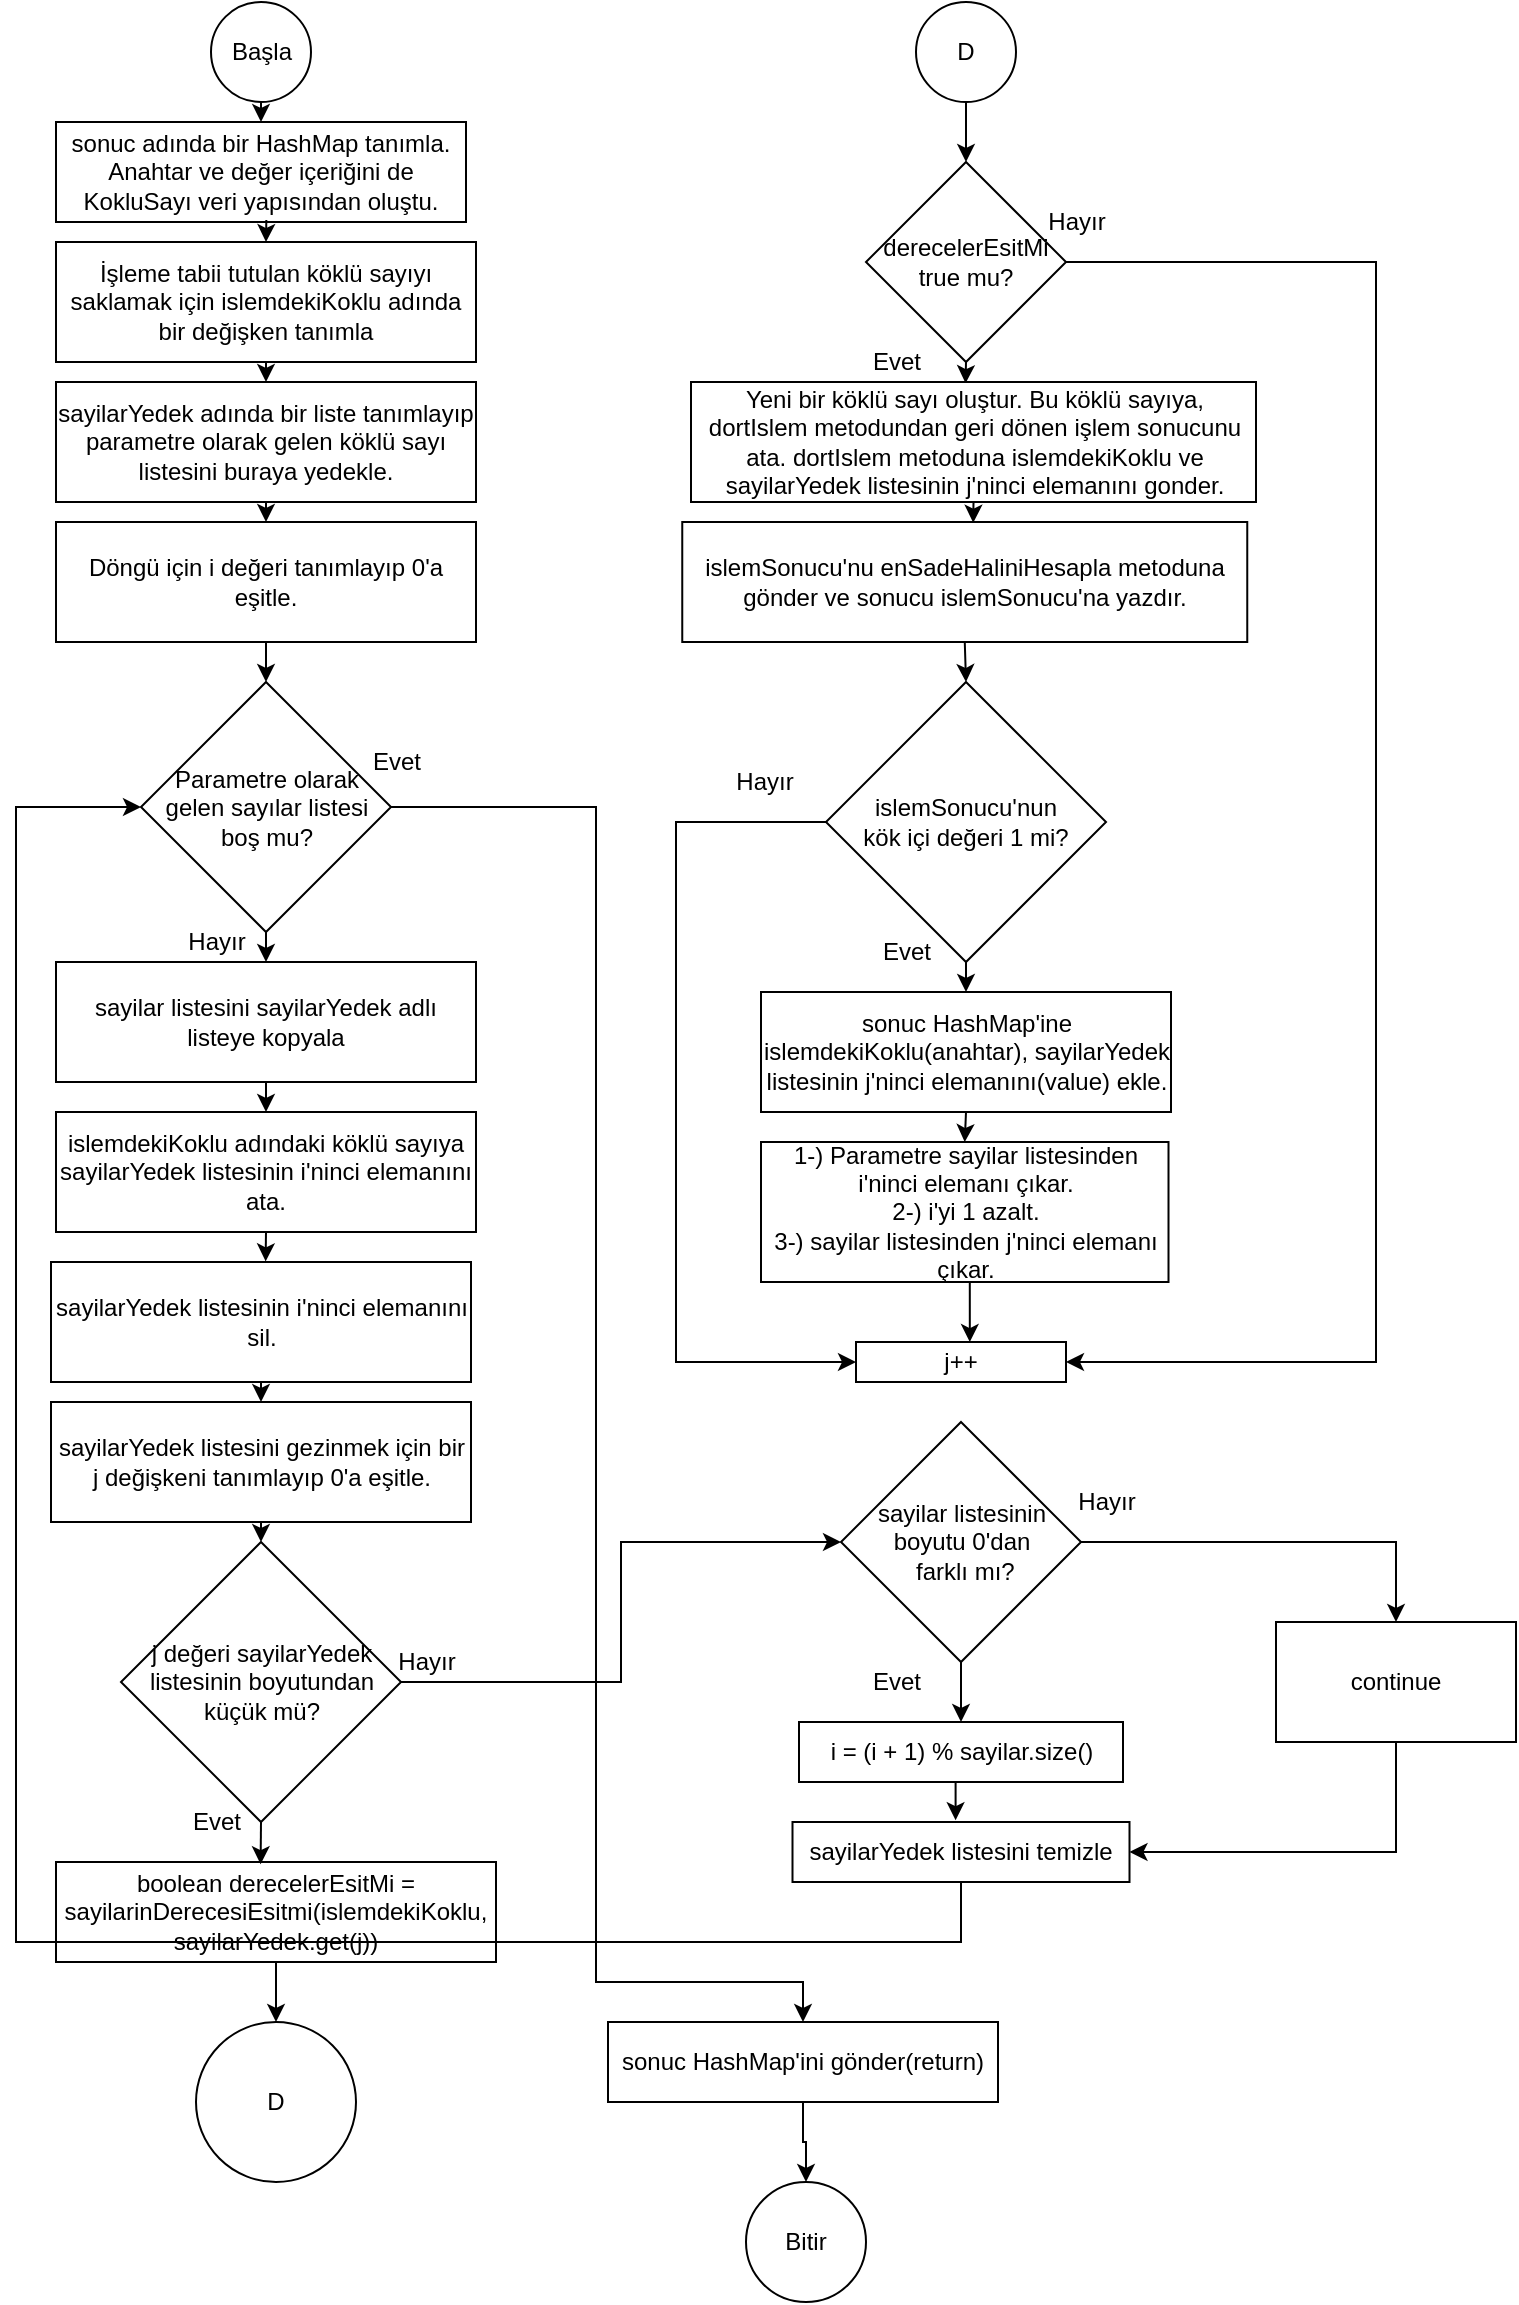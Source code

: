 <mxfile version="14.9.7" type="device"><diagram id="Z6JruS3CTJEDjbUCRckk" name="Page-1"><mxGraphModel dx="1252" dy="618" grid="1" gridSize="10" guides="1" tooltips="1" connect="1" arrows="1" fold="1" page="1" pageScale="1" pageWidth="827" pageHeight="1169" math="0" shadow="0"><root><mxCell id="0"/><mxCell id="1" parent="0"/><mxCell id="UYm-ts-X3hFf8JN5GFS6-1" value="Başla" style="ellipse;whiteSpace=wrap;html=1;aspect=fixed;" vertex="1" parent="1"><mxGeometry x="117.5" width="50" height="50" as="geometry"/></mxCell><mxCell id="UYm-ts-X3hFf8JN5GFS6-2" value="sonuc adında bir HashMap tanımla. Anahtar ve değer içeriğini de KokluSayı veri yapısından oluştu." style="rounded=0;whiteSpace=wrap;html=1;" vertex="1" parent="1"><mxGeometry x="40" y="60" width="205" height="50" as="geometry"/></mxCell><mxCell id="UYm-ts-X3hFf8JN5GFS6-4" value="İşleme tabii tutulan köklü sayıyı saklamak için islemdekiKoklu adında bir değişken tanımla" style="rounded=0;whiteSpace=wrap;html=1;" vertex="1" parent="1"><mxGeometry x="40" y="120" width="210" height="60" as="geometry"/></mxCell><mxCell id="UYm-ts-X3hFf8JN5GFS6-5" value="sayilarYedek adında bir liste tanımlayıp parametre olarak gelen köklü sayı listesini buraya yedekle." style="rounded=0;whiteSpace=wrap;html=1;" vertex="1" parent="1"><mxGeometry x="40" y="190" width="210" height="60" as="geometry"/></mxCell><mxCell id="UYm-ts-X3hFf8JN5GFS6-6" value="Döngü için i değeri tanımlayıp 0'a eşitle." style="rounded=0;whiteSpace=wrap;html=1;" vertex="1" parent="1"><mxGeometry x="40" y="260" width="210" height="60" as="geometry"/></mxCell><mxCell id="UYm-ts-X3hFf8JN5GFS6-58" style="edgeStyle=orthogonalEdgeStyle;rounded=0;orthogonalLoop=1;jettySize=auto;html=1;exitX=1;exitY=0.5;exitDx=0;exitDy=0;entryX=0.5;entryY=0;entryDx=0;entryDy=0;" edge="1" parent="1" source="UYm-ts-X3hFf8JN5GFS6-7" target="UYm-ts-X3hFf8JN5GFS6-53"><mxGeometry relative="1" as="geometry"><Array as="points"><mxPoint x="310" y="403"/><mxPoint x="310" y="990"/><mxPoint x="414" y="990"/></Array></mxGeometry></mxCell><mxCell id="UYm-ts-X3hFf8JN5GFS6-7" value="Parametre olarak&lt;br&gt;gelen sayılar listesi&lt;br&gt;boş mu?" style="rhombus;whiteSpace=wrap;html=1;" vertex="1" parent="1"><mxGeometry x="82.5" y="340" width="125" height="125" as="geometry"/></mxCell><mxCell id="UYm-ts-X3hFf8JN5GFS6-8" value="Hayır" style="text;html=1;align=center;verticalAlign=middle;resizable=0;points=[];autosize=1;strokeColor=none;" vertex="1" parent="1"><mxGeometry x="100" y="460" width="40" height="20" as="geometry"/></mxCell><mxCell id="UYm-ts-X3hFf8JN5GFS6-9" value="sayilar listesini sayilarYedek adlı listeye kopyala" style="rounded=0;whiteSpace=wrap;html=1;" vertex="1" parent="1"><mxGeometry x="40" y="480" width="210" height="60" as="geometry"/></mxCell><mxCell id="UYm-ts-X3hFf8JN5GFS6-10" value="islemdekiKoklu adındaki köklü sayıya sayilarYedek listesinin i'ninci elemanını ata." style="rounded=0;whiteSpace=wrap;html=1;" vertex="1" parent="1"><mxGeometry x="40" y="555" width="210" height="60" as="geometry"/></mxCell><mxCell id="UYm-ts-X3hFf8JN5GFS6-11" value="sayilarYedek listesinin i'ninci elemanını sil." style="rounded=0;whiteSpace=wrap;html=1;" vertex="1" parent="1"><mxGeometry x="37.5" y="630" width="210" height="60" as="geometry"/></mxCell><mxCell id="UYm-ts-X3hFf8JN5GFS6-12" value="sayilarYedek listesini gezinmek için bir j değişkeni tanımlayıp 0'a eşitle." style="rounded=0;whiteSpace=wrap;html=1;" vertex="1" parent="1"><mxGeometry x="37.5" y="700" width="210" height="60" as="geometry"/></mxCell><mxCell id="UYm-ts-X3hFf8JN5GFS6-65" style="edgeStyle=orthogonalEdgeStyle;rounded=0;orthogonalLoop=1;jettySize=auto;html=1;exitX=1;exitY=0.5;exitDx=0;exitDy=0;entryX=0;entryY=0.5;entryDx=0;entryDy=0;" edge="1" parent="1" source="UYm-ts-X3hFf8JN5GFS6-13" target="UYm-ts-X3hFf8JN5GFS6-44"><mxGeometry relative="1" as="geometry"/></mxCell><mxCell id="UYm-ts-X3hFf8JN5GFS6-13" value="j değeri sayilarYedek listesinin boyutundan küçük mü?" style="rhombus;whiteSpace=wrap;html=1;" vertex="1" parent="1"><mxGeometry x="72.5" y="770" width="140" height="140" as="geometry"/></mxCell><mxCell id="UYm-ts-X3hFf8JN5GFS6-14" value="Evet" style="text;html=1;align=center;verticalAlign=middle;resizable=0;points=[];autosize=1;strokeColor=none;" vertex="1" parent="1"><mxGeometry x="100" y="900" width="40" height="20" as="geometry"/></mxCell><mxCell id="UYm-ts-X3hFf8JN5GFS6-15" value="boolean derecelerEsitMi = sayilarinDerecesiEsitmi(islemdekiKoklu, sayilarYedek.get(j))" style="rounded=0;whiteSpace=wrap;html=1;" vertex="1" parent="1"><mxGeometry x="40" y="930" width="220" height="50" as="geometry"/></mxCell><mxCell id="UYm-ts-X3hFf8JN5GFS6-16" value="" style="endArrow=classic;html=1;exitX=0.5;exitY=1;exitDx=0;exitDy=0;entryX=0.5;entryY=0;entryDx=0;entryDy=0;" edge="1" parent="1" source="UYm-ts-X3hFf8JN5GFS6-1" target="UYm-ts-X3hFf8JN5GFS6-2"><mxGeometry width="50" height="50" relative="1" as="geometry"><mxPoint x="170" y="80" as="sourcePoint"/><mxPoint x="220" y="30" as="targetPoint"/></mxGeometry></mxCell><mxCell id="UYm-ts-X3hFf8JN5GFS6-17" value="" style="endArrow=classic;html=1;exitX=0.513;exitY=0.98;exitDx=0;exitDy=0;entryX=0.5;entryY=0;entryDx=0;entryDy=0;exitPerimeter=0;" edge="1" parent="1" source="UYm-ts-X3hFf8JN5GFS6-2" target="UYm-ts-X3hFf8JN5GFS6-4"><mxGeometry width="50" height="50" relative="1" as="geometry"><mxPoint x="170" y="140" as="sourcePoint"/><mxPoint x="220" y="90" as="targetPoint"/></mxGeometry></mxCell><mxCell id="UYm-ts-X3hFf8JN5GFS6-18" value="" style="endArrow=classic;html=1;exitX=0.5;exitY=1;exitDx=0;exitDy=0;entryX=0.5;entryY=0;entryDx=0;entryDy=0;" edge="1" parent="1" source="UYm-ts-X3hFf8JN5GFS6-4" target="UYm-ts-X3hFf8JN5GFS6-5"><mxGeometry width="50" height="50" relative="1" as="geometry"><mxPoint x="170" y="200" as="sourcePoint"/><mxPoint x="220" y="150" as="targetPoint"/></mxGeometry></mxCell><mxCell id="UYm-ts-X3hFf8JN5GFS6-19" value="" style="endArrow=classic;html=1;exitX=0.5;exitY=1;exitDx=0;exitDy=0;entryX=0.5;entryY=0;entryDx=0;entryDy=0;" edge="1" parent="1" source="UYm-ts-X3hFf8JN5GFS6-5" target="UYm-ts-X3hFf8JN5GFS6-6"><mxGeometry width="50" height="50" relative="1" as="geometry"><mxPoint x="160" y="290" as="sourcePoint"/><mxPoint x="210" y="240" as="targetPoint"/></mxGeometry></mxCell><mxCell id="UYm-ts-X3hFf8JN5GFS6-20" value="" style="endArrow=classic;html=1;exitX=0.5;exitY=1;exitDx=0;exitDy=0;entryX=0.5;entryY=0;entryDx=0;entryDy=0;" edge="1" parent="1" source="UYm-ts-X3hFf8JN5GFS6-6" target="UYm-ts-X3hFf8JN5GFS6-7"><mxGeometry width="50" height="50" relative="1" as="geometry"><mxPoint x="160" y="360" as="sourcePoint"/><mxPoint x="210" y="310" as="targetPoint"/></mxGeometry></mxCell><mxCell id="UYm-ts-X3hFf8JN5GFS6-21" value="" style="endArrow=classic;html=1;exitX=0.5;exitY=1;exitDx=0;exitDy=0;entryX=0.5;entryY=0;entryDx=0;entryDy=0;" edge="1" parent="1" source="UYm-ts-X3hFf8JN5GFS6-7" target="UYm-ts-X3hFf8JN5GFS6-9"><mxGeometry width="50" height="50" relative="1" as="geometry"><mxPoint x="160" y="500" as="sourcePoint"/><mxPoint x="210" y="450" as="targetPoint"/></mxGeometry></mxCell><mxCell id="UYm-ts-X3hFf8JN5GFS6-22" value="" style="endArrow=classic;html=1;exitX=0.5;exitY=1;exitDx=0;exitDy=0;entryX=0.5;entryY=0;entryDx=0;entryDy=0;" edge="1" parent="1" source="UYm-ts-X3hFf8JN5GFS6-9" target="UYm-ts-X3hFf8JN5GFS6-10"><mxGeometry width="50" height="50" relative="1" as="geometry"><mxPoint x="180" y="570" as="sourcePoint"/><mxPoint x="230" y="520" as="targetPoint"/></mxGeometry></mxCell><mxCell id="UYm-ts-X3hFf8JN5GFS6-23" value="" style="endArrow=classic;html=1;exitX=0.5;exitY=1;exitDx=0;exitDy=0;entryX=0.511;entryY=-0.005;entryDx=0;entryDy=0;entryPerimeter=0;" edge="1" parent="1" source="UYm-ts-X3hFf8JN5GFS6-10" target="UYm-ts-X3hFf8JN5GFS6-11"><mxGeometry width="50" height="50" relative="1" as="geometry"><mxPoint x="150" y="640" as="sourcePoint"/><mxPoint x="200" y="590" as="targetPoint"/></mxGeometry></mxCell><mxCell id="UYm-ts-X3hFf8JN5GFS6-24" value="" style="endArrow=classic;html=1;exitX=0.5;exitY=1;exitDx=0;exitDy=0;entryX=0.5;entryY=0;entryDx=0;entryDy=0;" edge="1" parent="1" source="UYm-ts-X3hFf8JN5GFS6-11" target="UYm-ts-X3hFf8JN5GFS6-12"><mxGeometry width="50" height="50" relative="1" as="geometry"><mxPoint x="170" y="730" as="sourcePoint"/><mxPoint x="220" y="680" as="targetPoint"/></mxGeometry></mxCell><mxCell id="UYm-ts-X3hFf8JN5GFS6-25" value="" style="endArrow=classic;html=1;exitX=0.5;exitY=1;exitDx=0;exitDy=0;entryX=0.5;entryY=0;entryDx=0;entryDy=0;" edge="1" parent="1" source="UYm-ts-X3hFf8JN5GFS6-12" target="UYm-ts-X3hFf8JN5GFS6-13"><mxGeometry width="50" height="50" relative="1" as="geometry"><mxPoint x="170" y="790" as="sourcePoint"/><mxPoint x="220" y="740" as="targetPoint"/></mxGeometry></mxCell><mxCell id="UYm-ts-X3hFf8JN5GFS6-26" value="" style="endArrow=classic;html=1;exitX=0.5;exitY=1;exitDx=0;exitDy=0;entryX=0.465;entryY=0.022;entryDx=0;entryDy=0;entryPerimeter=0;" edge="1" parent="1" source="UYm-ts-X3hFf8JN5GFS6-13" target="UYm-ts-X3hFf8JN5GFS6-15"><mxGeometry width="50" height="50" relative="1" as="geometry"><mxPoint x="190" y="910" as="sourcePoint"/><mxPoint x="220" y="880" as="targetPoint"/></mxGeometry></mxCell><mxCell id="UYm-ts-X3hFf8JN5GFS6-27" value="D" style="ellipse;whiteSpace=wrap;html=1;aspect=fixed;" vertex="1" parent="1"><mxGeometry x="110" y="1010" width="80" height="80" as="geometry"/></mxCell><mxCell id="UYm-ts-X3hFf8JN5GFS6-28" value="" style="endArrow=classic;html=1;exitX=0.5;exitY=1;exitDx=0;exitDy=0;entryX=0.5;entryY=0;entryDx=0;entryDy=0;" edge="1" parent="1" source="UYm-ts-X3hFf8JN5GFS6-15" target="UYm-ts-X3hFf8JN5GFS6-27"><mxGeometry width="50" height="50" relative="1" as="geometry"><mxPoint x="167.5" y="1050" as="sourcePoint"/><mxPoint x="217.5" y="1000" as="targetPoint"/></mxGeometry></mxCell><mxCell id="UYm-ts-X3hFf8JN5GFS6-71" style="edgeStyle=orthogonalEdgeStyle;rounded=0;orthogonalLoop=1;jettySize=auto;html=1;exitX=0.5;exitY=1;exitDx=0;exitDy=0;entryX=0.5;entryY=0;entryDx=0;entryDy=0;" edge="1" parent="1" source="UYm-ts-X3hFf8JN5GFS6-29" target="UYm-ts-X3hFf8JN5GFS6-30"><mxGeometry relative="1" as="geometry"/></mxCell><mxCell id="UYm-ts-X3hFf8JN5GFS6-29" value="D" style="ellipse;whiteSpace=wrap;html=1;aspect=fixed;" vertex="1" parent="1"><mxGeometry x="470" width="50" height="50" as="geometry"/></mxCell><mxCell id="UYm-ts-X3hFf8JN5GFS6-43" style="edgeStyle=orthogonalEdgeStyle;rounded=0;orthogonalLoop=1;jettySize=auto;html=1;exitX=1;exitY=0.5;exitDx=0;exitDy=0;entryX=1;entryY=0.5;entryDx=0;entryDy=0;" edge="1" parent="1" source="UYm-ts-X3hFf8JN5GFS6-30" target="UYm-ts-X3hFf8JN5GFS6-41"><mxGeometry relative="1" as="geometry"><Array as="points"><mxPoint x="700" y="130"/><mxPoint x="700" y="680"/></Array></mxGeometry></mxCell><mxCell id="UYm-ts-X3hFf8JN5GFS6-64" style="edgeStyle=orthogonalEdgeStyle;rounded=0;orthogonalLoop=1;jettySize=auto;html=1;exitX=0.5;exitY=1;exitDx=0;exitDy=0;entryX=0.486;entryY=0.01;entryDx=0;entryDy=0;entryPerimeter=0;" edge="1" parent="1" source="UYm-ts-X3hFf8JN5GFS6-30" target="UYm-ts-X3hFf8JN5GFS6-32"><mxGeometry relative="1" as="geometry"/></mxCell><mxCell id="UYm-ts-X3hFf8JN5GFS6-30" value="derecelerEsitMi&lt;br&gt;true mu?" style="rhombus;whiteSpace=wrap;html=1;" vertex="1" parent="1"><mxGeometry x="445" y="80" width="100" height="100" as="geometry"/></mxCell><mxCell id="UYm-ts-X3hFf8JN5GFS6-31" value="Evet" style="text;html=1;align=center;verticalAlign=middle;resizable=0;points=[];autosize=1;strokeColor=none;" vertex="1" parent="1"><mxGeometry x="440" y="170" width="40" height="20" as="geometry"/></mxCell><mxCell id="UYm-ts-X3hFf8JN5GFS6-69" style="edgeStyle=orthogonalEdgeStyle;rounded=0;orthogonalLoop=1;jettySize=auto;html=1;exitX=0.5;exitY=1;exitDx=0;exitDy=0;entryX=0.515;entryY=0.006;entryDx=0;entryDy=0;entryPerimeter=0;" edge="1" parent="1" source="UYm-ts-X3hFf8JN5GFS6-32" target="UYm-ts-X3hFf8JN5GFS6-33"><mxGeometry relative="1" as="geometry"/></mxCell><mxCell id="UYm-ts-X3hFf8JN5GFS6-32" value="Yeni bir köklü sayı oluştur. Bu köklü sayıya, dortIslem metodundan geri dönen işlem sonucunu ata. dortIslem metoduna islemdekiKoklu ve sayilarYedek listesinin j'ninci elemanını gonder." style="rounded=0;whiteSpace=wrap;html=1;" vertex="1" parent="1"><mxGeometry x="357.5" y="190" width="282.5" height="60" as="geometry"/></mxCell><mxCell id="UYm-ts-X3hFf8JN5GFS6-68" style="edgeStyle=orthogonalEdgeStyle;rounded=0;orthogonalLoop=1;jettySize=auto;html=1;exitX=0.5;exitY=1;exitDx=0;exitDy=0;entryX=0.5;entryY=0;entryDx=0;entryDy=0;" edge="1" parent="1" source="UYm-ts-X3hFf8JN5GFS6-33" target="UYm-ts-X3hFf8JN5GFS6-36"><mxGeometry relative="1" as="geometry"/></mxCell><mxCell id="UYm-ts-X3hFf8JN5GFS6-33" value="islemSonucu'nu enSadeHaliniHesapla metoduna gönder ve sonucu islemSonucu'na yazdır." style="rounded=0;whiteSpace=wrap;html=1;" vertex="1" parent="1"><mxGeometry x="353.13" y="260" width="282.5" height="60" as="geometry"/></mxCell><mxCell id="UYm-ts-X3hFf8JN5GFS6-60" style="edgeStyle=orthogonalEdgeStyle;rounded=0;orthogonalLoop=1;jettySize=auto;html=1;exitX=0.5;exitY=1;exitDx=0;exitDy=0;entryX=0.5;entryY=0;entryDx=0;entryDy=0;" edge="1" parent="1" source="UYm-ts-X3hFf8JN5GFS6-36" target="UYm-ts-X3hFf8JN5GFS6-38"><mxGeometry relative="1" as="geometry"/></mxCell><mxCell id="UYm-ts-X3hFf8JN5GFS6-62" style="edgeStyle=orthogonalEdgeStyle;rounded=0;orthogonalLoop=1;jettySize=auto;html=1;exitX=0;exitY=0.5;exitDx=0;exitDy=0;entryX=0;entryY=0.5;entryDx=0;entryDy=0;" edge="1" parent="1" source="UYm-ts-X3hFf8JN5GFS6-36" target="UYm-ts-X3hFf8JN5GFS6-41"><mxGeometry relative="1" as="geometry"><Array as="points"><mxPoint x="350" y="410"/><mxPoint x="350" y="680"/></Array></mxGeometry></mxCell><mxCell id="UYm-ts-X3hFf8JN5GFS6-36" value="islemSonucu'nun&lt;br&gt;kök içi değeri 1 mi?" style="rhombus;whiteSpace=wrap;html=1;" vertex="1" parent="1"><mxGeometry x="425" y="340" width="140" height="140" as="geometry"/></mxCell><mxCell id="UYm-ts-X3hFf8JN5GFS6-37" value="Evet" style="text;html=1;align=center;verticalAlign=middle;resizable=0;points=[];autosize=1;strokeColor=none;" vertex="1" parent="1"><mxGeometry x="445" y="465" width="40" height="20" as="geometry"/></mxCell><mxCell id="UYm-ts-X3hFf8JN5GFS6-61" style="edgeStyle=orthogonalEdgeStyle;rounded=0;orthogonalLoop=1;jettySize=auto;html=1;exitX=0.5;exitY=1;exitDx=0;exitDy=0;entryX=0.5;entryY=0;entryDx=0;entryDy=0;" edge="1" parent="1" source="UYm-ts-X3hFf8JN5GFS6-38" target="UYm-ts-X3hFf8JN5GFS6-39"><mxGeometry relative="1" as="geometry"/></mxCell><mxCell id="UYm-ts-X3hFf8JN5GFS6-38" value="sonuc HashMap'ine islemdekiKoklu(anahtar), sayilarYedek listesinin j'ninci elemanını(value) ekle." style="rounded=0;whiteSpace=wrap;html=1;" vertex="1" parent="1"><mxGeometry x="392.5" y="495" width="205" height="60" as="geometry"/></mxCell><mxCell id="UYm-ts-X3hFf8JN5GFS6-42" style="edgeStyle=orthogonalEdgeStyle;rounded=0;orthogonalLoop=1;jettySize=auto;html=1;exitX=0.5;exitY=1;exitDx=0;exitDy=0;entryX=0.542;entryY=0.002;entryDx=0;entryDy=0;entryPerimeter=0;" edge="1" parent="1" source="UYm-ts-X3hFf8JN5GFS6-39" target="UYm-ts-X3hFf8JN5GFS6-41"><mxGeometry relative="1" as="geometry"/></mxCell><mxCell id="UYm-ts-X3hFf8JN5GFS6-39" value="1-) Parametre sayilar listesinden&lt;br&gt;i'ninci elemanı çıkar.&lt;br&gt;2-) i'yi 1 azalt.&lt;br&gt;3-) sayilar listesinden j'ninci elemanı çıkar." style="rounded=0;whiteSpace=wrap;html=1;" vertex="1" parent="1"><mxGeometry x="392.5" y="570" width="203.75" height="70" as="geometry"/></mxCell><mxCell id="UYm-ts-X3hFf8JN5GFS6-40" value="Hayır" style="text;html=1;align=center;verticalAlign=middle;resizable=0;points=[];autosize=1;strokeColor=none;" vertex="1" parent="1"><mxGeometry x="374" y="380" width="40" height="20" as="geometry"/></mxCell><mxCell id="UYm-ts-X3hFf8JN5GFS6-41" value="j++" style="rounded=0;whiteSpace=wrap;html=1;" vertex="1" parent="1"><mxGeometry x="440" y="670" width="105" height="20" as="geometry"/></mxCell><mxCell id="UYm-ts-X3hFf8JN5GFS6-49" style="edgeStyle=orthogonalEdgeStyle;rounded=0;orthogonalLoop=1;jettySize=auto;html=1;exitX=1;exitY=0.5;exitDx=0;exitDy=0;entryX=0.5;entryY=0;entryDx=0;entryDy=0;" edge="1" parent="1" source="UYm-ts-X3hFf8JN5GFS6-44" target="UYm-ts-X3hFf8JN5GFS6-48"><mxGeometry relative="1" as="geometry"/></mxCell><mxCell id="UYm-ts-X3hFf8JN5GFS6-50" style="edgeStyle=orthogonalEdgeStyle;rounded=0;orthogonalLoop=1;jettySize=auto;html=1;exitX=0.5;exitY=1;exitDx=0;exitDy=0;entryX=0.5;entryY=0;entryDx=0;entryDy=0;" edge="1" parent="1" source="UYm-ts-X3hFf8JN5GFS6-44" target="UYm-ts-X3hFf8JN5GFS6-47"><mxGeometry relative="1" as="geometry"/></mxCell><mxCell id="UYm-ts-X3hFf8JN5GFS6-44" value="sayilar listesinin&lt;br&gt;boyutu 0'dan&lt;br&gt;&amp;nbsp;farklı mı?" style="rhombus;whiteSpace=wrap;html=1;" vertex="1" parent="1"><mxGeometry x="432.5" y="710" width="120" height="120" as="geometry"/></mxCell><mxCell id="UYm-ts-X3hFf8JN5GFS6-45" value="Evet" style="text;html=1;align=center;verticalAlign=middle;resizable=0;points=[];autosize=1;strokeColor=none;" vertex="1" parent="1"><mxGeometry x="440" y="830" width="40" height="20" as="geometry"/></mxCell><mxCell id="UYm-ts-X3hFf8JN5GFS6-46" value="Hayır" style="text;html=1;align=center;verticalAlign=middle;resizable=0;points=[];autosize=1;strokeColor=none;" vertex="1" parent="1"><mxGeometry x="545" y="740" width="40" height="20" as="geometry"/></mxCell><mxCell id="UYm-ts-X3hFf8JN5GFS6-52" style="edgeStyle=orthogonalEdgeStyle;rounded=0;orthogonalLoop=1;jettySize=auto;html=1;exitX=0.5;exitY=1;exitDx=0;exitDy=0;entryX=0.484;entryY=-0.03;entryDx=0;entryDy=0;entryPerimeter=0;" edge="1" parent="1" source="UYm-ts-X3hFf8JN5GFS6-47" target="UYm-ts-X3hFf8JN5GFS6-51"><mxGeometry relative="1" as="geometry"/></mxCell><mxCell id="UYm-ts-X3hFf8JN5GFS6-47" value="i = (i + 1) % sayilar.size()" style="rounded=0;whiteSpace=wrap;html=1;" vertex="1" parent="1"><mxGeometry x="411.5" y="860" width="162" height="30" as="geometry"/></mxCell><mxCell id="UYm-ts-X3hFf8JN5GFS6-67" style="edgeStyle=orthogonalEdgeStyle;rounded=0;orthogonalLoop=1;jettySize=auto;html=1;exitX=0.5;exitY=1;exitDx=0;exitDy=0;entryX=1;entryY=0.5;entryDx=0;entryDy=0;" edge="1" parent="1" source="UYm-ts-X3hFf8JN5GFS6-48" target="UYm-ts-X3hFf8JN5GFS6-51"><mxGeometry relative="1" as="geometry"><mxPoint x="580" y="930" as="targetPoint"/></mxGeometry></mxCell><mxCell id="UYm-ts-X3hFf8JN5GFS6-48" value="continue" style="rounded=0;whiteSpace=wrap;html=1;" vertex="1" parent="1"><mxGeometry x="650" y="810" width="120" height="60" as="geometry"/></mxCell><mxCell id="UYm-ts-X3hFf8JN5GFS6-70" style="edgeStyle=orthogonalEdgeStyle;rounded=0;orthogonalLoop=1;jettySize=auto;html=1;exitX=0.5;exitY=1;exitDx=0;exitDy=0;entryX=0;entryY=0.5;entryDx=0;entryDy=0;" edge="1" parent="1" source="UYm-ts-X3hFf8JN5GFS6-51" target="UYm-ts-X3hFf8JN5GFS6-7"><mxGeometry relative="1" as="geometry"><Array as="points"><mxPoint x="493" y="970"/><mxPoint x="20" y="970"/><mxPoint x="20" y="403"/></Array></mxGeometry></mxCell><mxCell id="UYm-ts-X3hFf8JN5GFS6-51" value="sayilarYedek listesini temizle" style="rounded=0;whiteSpace=wrap;html=1;" vertex="1" parent="1"><mxGeometry x="408.25" y="910" width="168.5" height="30" as="geometry"/></mxCell><mxCell id="UYm-ts-X3hFf8JN5GFS6-55" style="edgeStyle=orthogonalEdgeStyle;rounded=0;orthogonalLoop=1;jettySize=auto;html=1;exitX=0.5;exitY=1;exitDx=0;exitDy=0;entryX=0.5;entryY=0;entryDx=0;entryDy=0;" edge="1" parent="1" source="UYm-ts-X3hFf8JN5GFS6-53" target="UYm-ts-X3hFf8JN5GFS6-54"><mxGeometry relative="1" as="geometry"/></mxCell><mxCell id="UYm-ts-X3hFf8JN5GFS6-53" value="sonuc HashMap'ini gönder(return)" style="rounded=0;whiteSpace=wrap;html=1;" vertex="1" parent="1"><mxGeometry x="316" y="1010" width="195" height="40" as="geometry"/></mxCell><mxCell id="UYm-ts-X3hFf8JN5GFS6-54" value="Bitir" style="ellipse;whiteSpace=wrap;html=1;aspect=fixed;" vertex="1" parent="1"><mxGeometry x="385" y="1090" width="60" height="60" as="geometry"/></mxCell><mxCell id="UYm-ts-X3hFf8JN5GFS6-57" value="Evet" style="text;html=1;align=center;verticalAlign=middle;resizable=0;points=[];autosize=1;strokeColor=none;" vertex="1" parent="1"><mxGeometry x="190" y="370" width="40" height="20" as="geometry"/></mxCell><mxCell id="UYm-ts-X3hFf8JN5GFS6-63" value="Hayır" style="text;html=1;align=center;verticalAlign=middle;resizable=0;points=[];autosize=1;strokeColor=none;" vertex="1" parent="1"><mxGeometry x="530" y="100" width="40" height="20" as="geometry"/></mxCell><mxCell id="UYm-ts-X3hFf8JN5GFS6-66" value="Hayır" style="text;html=1;align=center;verticalAlign=middle;resizable=0;points=[];autosize=1;strokeColor=none;" vertex="1" parent="1"><mxGeometry x="205" y="820" width="40" height="20" as="geometry"/></mxCell></root></mxGraphModel></diagram></mxfile>